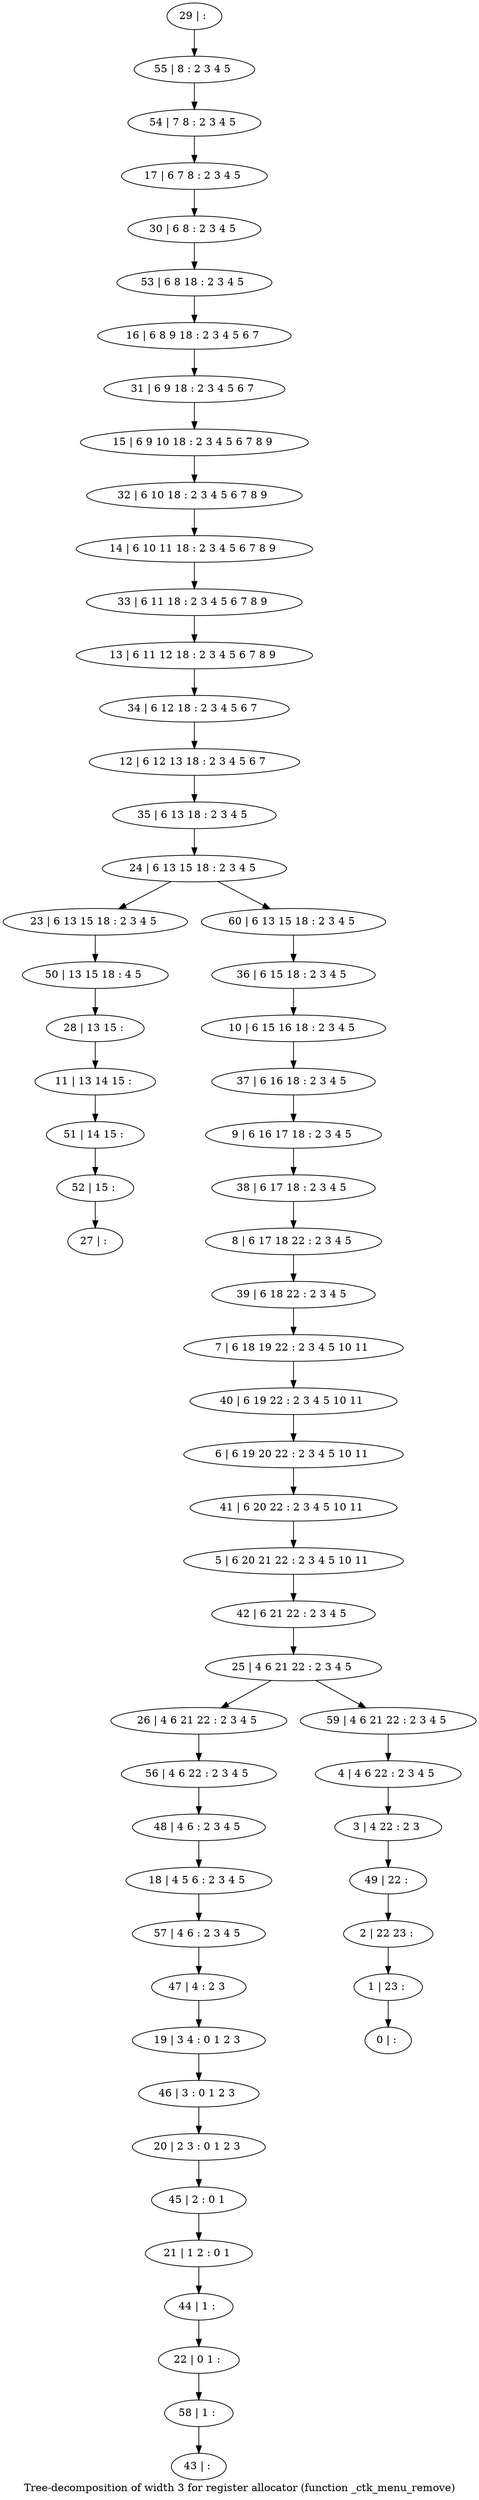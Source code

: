 digraph G {
graph [label="Tree-decomposition of width 3 for register allocator (function _ctk_menu_remove)"]
0[label="0 | : "];
1[label="1 | 23 : "];
2[label="2 | 22 23 : "];
3[label="3 | 4 22 : 2 3 "];
4[label="4 | 4 6 22 : 2 3 4 5 "];
5[label="5 | 6 20 21 22 : 2 3 4 5 10 11 "];
6[label="6 | 6 19 20 22 : 2 3 4 5 10 11 "];
7[label="7 | 6 18 19 22 : 2 3 4 5 10 11 "];
8[label="8 | 6 17 18 22 : 2 3 4 5 "];
9[label="9 | 6 16 17 18 : 2 3 4 5 "];
10[label="10 | 6 15 16 18 : 2 3 4 5 "];
11[label="11 | 13 14 15 : "];
12[label="12 | 6 12 13 18 : 2 3 4 5 6 7 "];
13[label="13 | 6 11 12 18 : 2 3 4 5 6 7 8 9 "];
14[label="14 | 6 10 11 18 : 2 3 4 5 6 7 8 9 "];
15[label="15 | 6 9 10 18 : 2 3 4 5 6 7 8 9 "];
16[label="16 | 6 8 9 18 : 2 3 4 5 6 7 "];
17[label="17 | 6 7 8 : 2 3 4 5 "];
18[label="18 | 4 5 6 : 2 3 4 5 "];
19[label="19 | 3 4 : 0 1 2 3 "];
20[label="20 | 2 3 : 0 1 2 3 "];
21[label="21 | 1 2 : 0 1 "];
22[label="22 | 0 1 : "];
23[label="23 | 6 13 15 18 : 2 3 4 5 "];
24[label="24 | 6 13 15 18 : 2 3 4 5 "];
25[label="25 | 4 6 21 22 : 2 3 4 5 "];
26[label="26 | 4 6 21 22 : 2 3 4 5 "];
27[label="27 | : "];
28[label="28 | 13 15 : "];
29[label="29 | : "];
30[label="30 | 6 8 : 2 3 4 5 "];
31[label="31 | 6 9 18 : 2 3 4 5 6 7 "];
32[label="32 | 6 10 18 : 2 3 4 5 6 7 8 9 "];
33[label="33 | 6 11 18 : 2 3 4 5 6 7 8 9 "];
34[label="34 | 6 12 18 : 2 3 4 5 6 7 "];
35[label="35 | 6 13 18 : 2 3 4 5 "];
36[label="36 | 6 15 18 : 2 3 4 5 "];
37[label="37 | 6 16 18 : 2 3 4 5 "];
38[label="38 | 6 17 18 : 2 3 4 5 "];
39[label="39 | 6 18 22 : 2 3 4 5 "];
40[label="40 | 6 19 22 : 2 3 4 5 10 11 "];
41[label="41 | 6 20 22 : 2 3 4 5 10 11 "];
42[label="42 | 6 21 22 : 2 3 4 5 "];
43[label="43 | : "];
44[label="44 | 1 : "];
45[label="45 | 2 : 0 1 "];
46[label="46 | 3 : 0 1 2 3 "];
47[label="47 | 4 : 2 3 "];
48[label="48 | 4 6 : 2 3 4 5 "];
49[label="49 | 22 : "];
50[label="50 | 13 15 18 : 4 5 "];
51[label="51 | 14 15 : "];
52[label="52 | 15 : "];
53[label="53 | 6 8 18 : 2 3 4 5 "];
54[label="54 | 7 8 : 2 3 4 5 "];
55[label="55 | 8 : 2 3 4 5 "];
56[label="56 | 4 6 22 : 2 3 4 5 "];
57[label="57 | 4 6 : 2 3 4 5 "];
58[label="58 | 1 : "];
59[label="59 | 4 6 21 22 : 2 3 4 5 "];
60[label="60 | 6 13 15 18 : 2 3 4 5 "];
28->11 ;
44->22 ;
21->44 ;
45->21 ;
20->45 ;
46->20 ;
19->46 ;
47->19 ;
48->18 ;
50->28 ;
23->50 ;
11->51 ;
52->27 ;
51->52 ;
56->48 ;
26->56 ;
57->47 ;
18->57 ;
58->43 ;
22->58 ;
29->55 ;
55->54 ;
54->17 ;
17->30 ;
30->53 ;
53->16 ;
16->31 ;
31->15 ;
15->32 ;
32->14 ;
14->33 ;
33->13 ;
13->34 ;
34->12 ;
12->35 ;
35->24 ;
36->10 ;
10->37 ;
37->9 ;
9->38 ;
38->8 ;
8->39 ;
39->7 ;
7->40 ;
40->6 ;
6->41 ;
41->5 ;
5->42 ;
42->25 ;
4->3 ;
3->49 ;
49->2 ;
2->1 ;
1->0 ;
59->4 ;
60->36 ;
25->26 ;
25->59 ;
24->23 ;
24->60 ;
}
